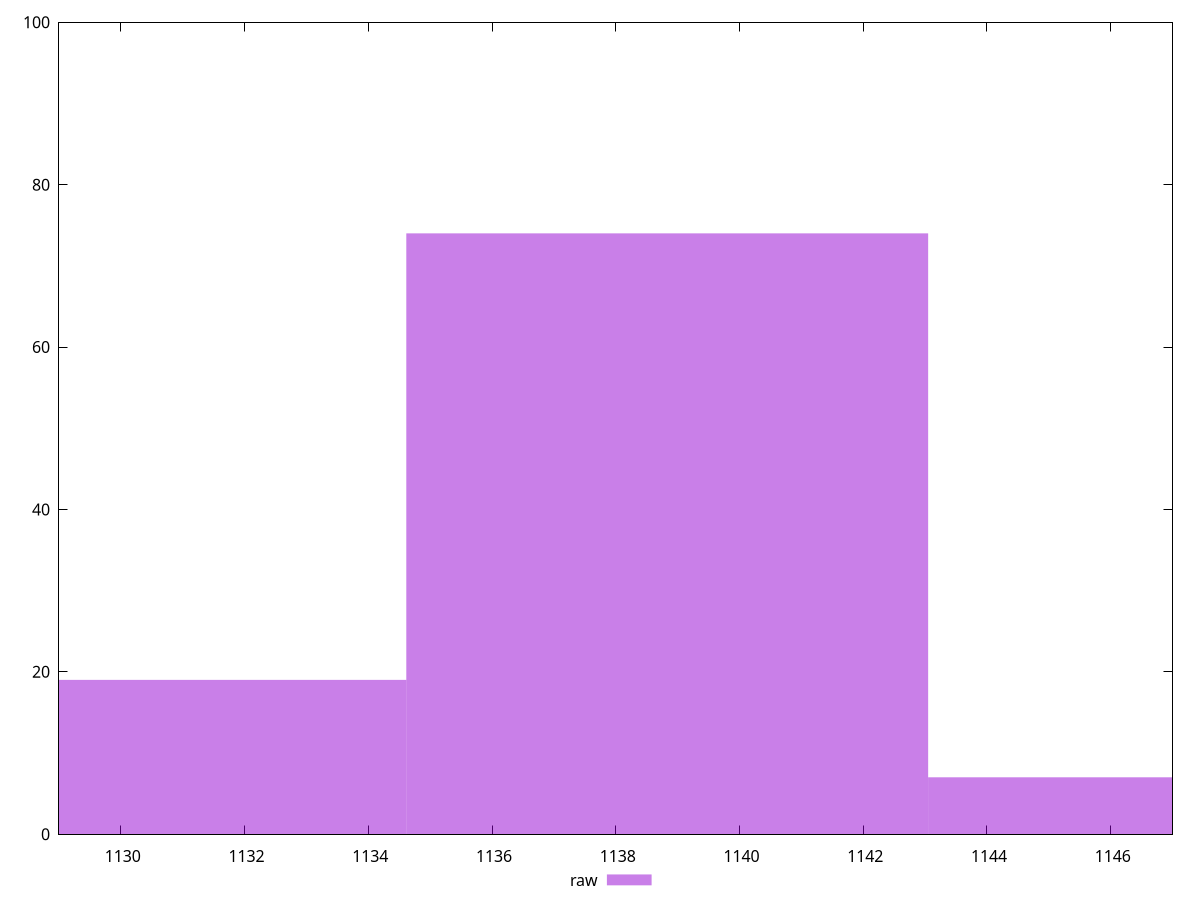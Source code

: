 reset

$raw <<EOF
1147.26791584492 7
1138.8321223460603 74
1130.3963288472005 19
EOF

set key outside below
set boxwidth 8.435793498859706
set xrange [1129:1147]
set yrange [0:100]
set trange [0:100]
set style fill transparent solid 0.5 noborder
set terminal svg size 640, 490 enhanced background rgb 'white'
set output "reports/report_00031_2021-02-24T23-18-18.084Z/uses-rel-preload/samples/agenda/raw/histogram.svg"

plot $raw title "raw" with boxes

reset
